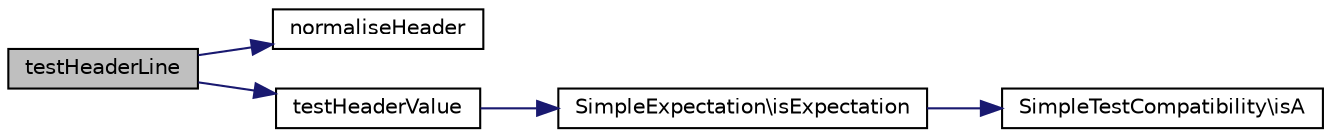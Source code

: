 digraph "testHeaderLine"
{
  edge [fontname="Helvetica",fontsize="10",labelfontname="Helvetica",labelfontsize="10"];
  node [fontname="Helvetica",fontsize="10",shape=record];
  rankdir="LR";
  Node1 [label="testHeaderLine",height=0.2,width=0.4,color="black", fillcolor="grey75", style="filled" fontcolor="black"];
  Node1 -> Node2 [color="midnightblue",fontsize="10",style="solid",fontname="Helvetica"];
  Node2 [label="normaliseHeader",height=0.2,width=0.4,color="black", fillcolor="white", style="filled",URL="$class_http_header_expectation.html#aaf21778ff06d3e79d5b50be19f5a6a01"];
  Node1 -> Node3 [color="midnightblue",fontsize="10",style="solid",fontname="Helvetica"];
  Node3 [label="testHeaderValue",height=0.2,width=0.4,color="black", fillcolor="white", style="filled",URL="$class_http_header_expectation.html#af459eecce3dc5afa5676100511d80755"];
  Node3 -> Node4 [color="midnightblue",fontsize="10",style="solid",fontname="Helvetica"];
  Node4 [label="SimpleExpectation\\isExpectation",height=0.2,width=0.4,color="black", fillcolor="white", style="filled",URL="$class_simple_expectation.html#a1d5c795d731ea1d131960009116ef87e"];
  Node4 -> Node5 [color="midnightblue",fontsize="10",style="solid",fontname="Helvetica"];
  Node5 [label="SimpleTestCompatibility\\isA",height=0.2,width=0.4,color="black", fillcolor="white", style="filled",URL="$class_simple_test_compatibility.html#a89339a52a329ae34fbb05260963b066b"];
}
